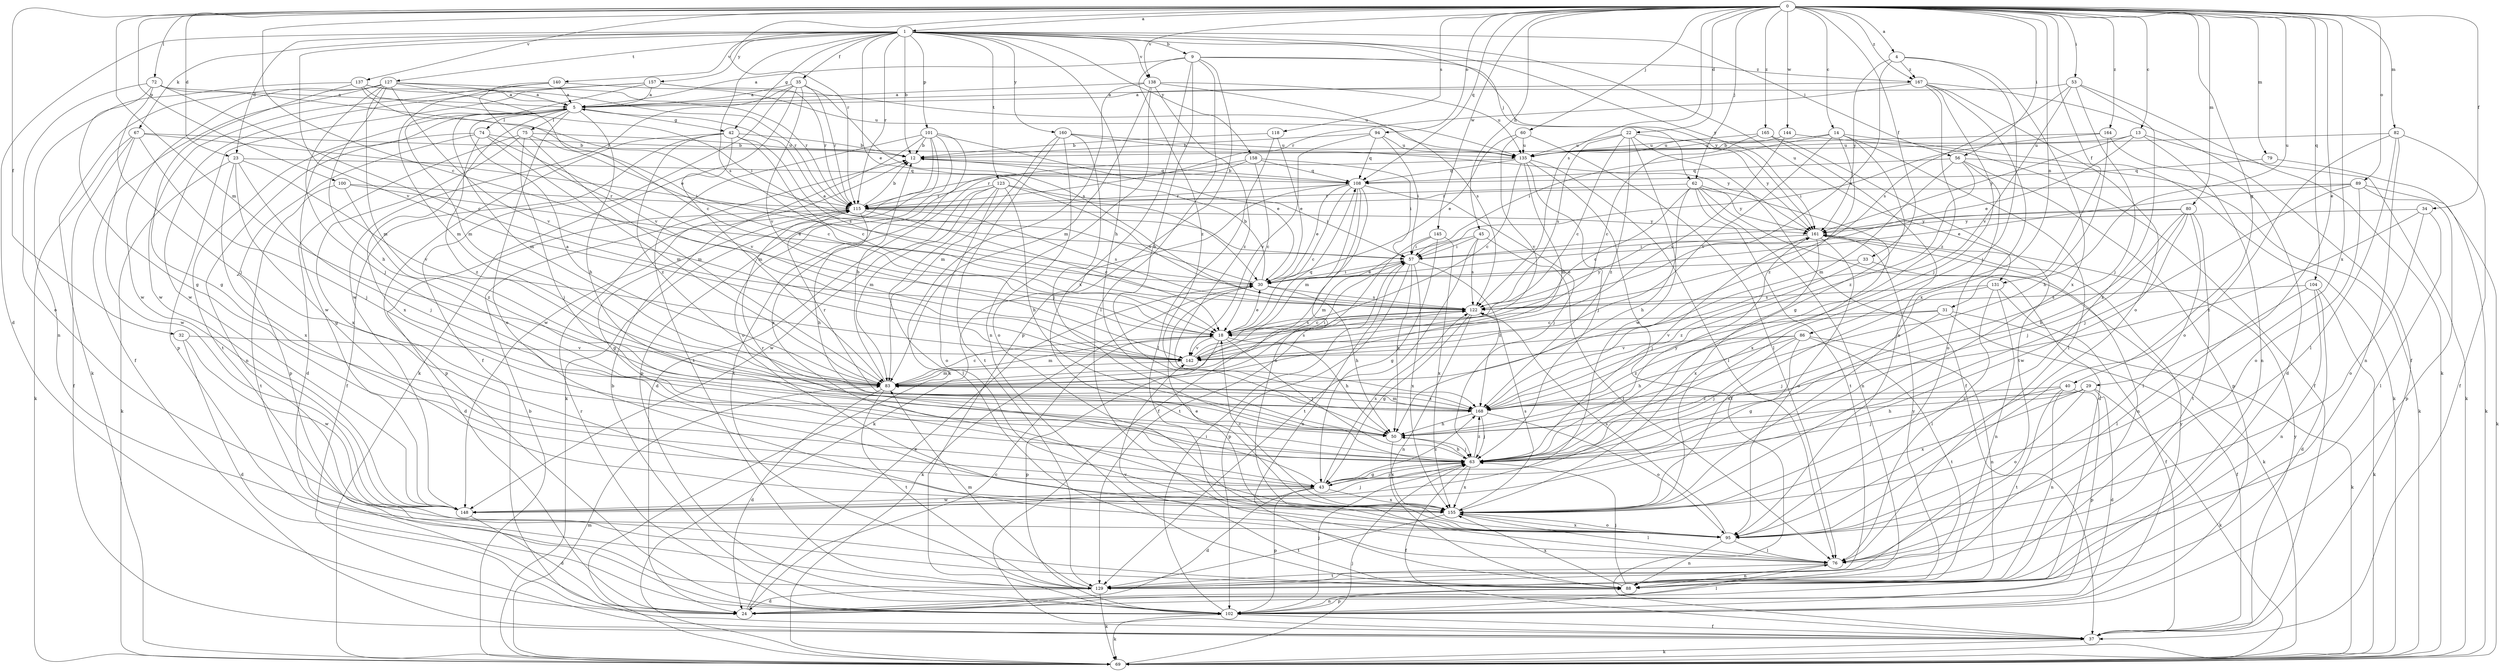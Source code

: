 strict digraph  {
0;
1;
4;
5;
9;
12;
13;
14;
18;
22;
23;
24;
29;
30;
31;
32;
33;
34;
35;
37;
40;
42;
43;
45;
50;
53;
56;
57;
60;
62;
63;
67;
69;
72;
74;
75;
76;
79;
80;
82;
83;
86;
88;
89;
94;
95;
100;
101;
102;
104;
108;
115;
118;
122;
123;
127;
129;
131;
135;
137;
138;
140;
142;
144;
145;
148;
155;
157;
158;
160;
161;
164;
165;
167;
168;
0 -> 1  [label=a];
0 -> 4  [label=a];
0 -> 13  [label=c];
0 -> 14  [label=c];
0 -> 18  [label=c];
0 -> 22  [label=d];
0 -> 23  [label=d];
0 -> 29  [label=e];
0 -> 31  [label=f];
0 -> 32  [label=f];
0 -> 33  [label=f];
0 -> 34  [label=f];
0 -> 40  [label=g];
0 -> 45  [label=h];
0 -> 53  [label=i];
0 -> 56  [label=i];
0 -> 60  [label=j];
0 -> 62  [label=j];
0 -> 72  [label=l];
0 -> 79  [label=m];
0 -> 80  [label=m];
0 -> 82  [label=m];
0 -> 83  [label=m];
0 -> 86  [label=n];
0 -> 89  [label=o];
0 -> 94  [label=o];
0 -> 100  [label=p];
0 -> 104  [label=q];
0 -> 108  [label=q];
0 -> 115  [label=r];
0 -> 118  [label=s];
0 -> 122  [label=s];
0 -> 131  [label=u];
0 -> 137  [label=v];
0 -> 138  [label=v];
0 -> 144  [label=w];
0 -> 145  [label=w];
0 -> 155  [label=x];
0 -> 164  [label=z];
0 -> 165  [label=z];
0 -> 167  [label=z];
1 -> 9  [label=b];
1 -> 12  [label=b];
1 -> 23  [label=d];
1 -> 24  [label=d];
1 -> 30  [label=e];
1 -> 35  [label=f];
1 -> 42  [label=g];
1 -> 50  [label=h];
1 -> 56  [label=i];
1 -> 62  [label=j];
1 -> 67  [label=k];
1 -> 101  [label=p];
1 -> 115  [label=r];
1 -> 122  [label=s];
1 -> 123  [label=t];
1 -> 127  [label=t];
1 -> 131  [label=u];
1 -> 138  [label=v];
1 -> 140  [label=v];
1 -> 142  [label=v];
1 -> 157  [label=y];
1 -> 158  [label=y];
1 -> 160  [label=y];
1 -> 161  [label=y];
4 -> 63  [label=j];
4 -> 122  [label=s];
4 -> 155  [label=x];
4 -> 161  [label=y];
4 -> 167  [label=z];
5 -> 42  [label=g];
5 -> 50  [label=h];
5 -> 74  [label=l];
5 -> 75  [label=l];
5 -> 83  [label=m];
5 -> 95  [label=o];
5 -> 129  [label=t];
5 -> 148  [label=w];
5 -> 155  [label=x];
9 -> 5  [label=a];
9 -> 50  [label=h];
9 -> 76  [label=l];
9 -> 102  [label=p];
9 -> 155  [label=x];
9 -> 161  [label=y];
9 -> 167  [label=z];
9 -> 168  [label=z];
12 -> 108  [label=q];
13 -> 30  [label=e];
13 -> 69  [label=k];
13 -> 88  [label=n];
13 -> 135  [label=u];
13 -> 161  [label=y];
14 -> 43  [label=g];
14 -> 57  [label=i];
14 -> 69  [label=k];
14 -> 76  [label=l];
14 -> 135  [label=u];
14 -> 142  [label=v];
14 -> 168  [label=z];
18 -> 30  [label=e];
18 -> 50  [label=h];
18 -> 63  [label=j];
18 -> 83  [label=m];
18 -> 102  [label=p];
18 -> 122  [label=s];
18 -> 142  [label=v];
22 -> 18  [label=c];
22 -> 37  [label=f];
22 -> 122  [label=s];
22 -> 135  [label=u];
22 -> 148  [label=w];
22 -> 161  [label=y];
22 -> 168  [label=z];
23 -> 43  [label=g];
23 -> 63  [label=j];
23 -> 69  [label=k];
23 -> 108  [label=q];
23 -> 142  [label=v];
23 -> 155  [label=x];
24 -> 18  [label=c];
24 -> 30  [label=e];
29 -> 24  [label=d];
29 -> 50  [label=h];
29 -> 69  [label=k];
29 -> 95  [label=o];
29 -> 155  [label=x];
29 -> 168  [label=z];
30 -> 5  [label=a];
30 -> 12  [label=b];
30 -> 50  [label=h];
30 -> 57  [label=i];
30 -> 69  [label=k];
30 -> 122  [label=s];
31 -> 18  [label=c];
31 -> 37  [label=f];
31 -> 63  [label=j];
31 -> 69  [label=k];
31 -> 142  [label=v];
32 -> 24  [label=d];
32 -> 142  [label=v];
32 -> 148  [label=w];
33 -> 30  [label=e];
33 -> 69  [label=k];
33 -> 168  [label=z];
34 -> 76  [label=l];
34 -> 95  [label=o];
34 -> 161  [label=y];
34 -> 168  [label=z];
35 -> 5  [label=a];
35 -> 37  [label=f];
35 -> 69  [label=k];
35 -> 115  [label=r];
35 -> 122  [label=s];
35 -> 142  [label=v];
35 -> 148  [label=w];
37 -> 69  [label=k];
37 -> 161  [label=y];
40 -> 63  [label=j];
40 -> 88  [label=n];
40 -> 102  [label=p];
40 -> 129  [label=t];
40 -> 168  [label=z];
42 -> 12  [label=b];
42 -> 18  [label=c];
42 -> 37  [label=f];
42 -> 83  [label=m];
42 -> 102  [label=p];
42 -> 122  [label=s];
42 -> 168  [label=z];
43 -> 24  [label=d];
43 -> 63  [label=j];
43 -> 102  [label=p];
43 -> 115  [label=r];
43 -> 122  [label=s];
43 -> 148  [label=w];
43 -> 155  [label=x];
43 -> 168  [label=z];
45 -> 57  [label=i];
45 -> 76  [label=l];
45 -> 83  [label=m];
45 -> 122  [label=s];
45 -> 129  [label=t];
50 -> 63  [label=j];
50 -> 155  [label=x];
53 -> 5  [label=a];
53 -> 63  [label=j];
53 -> 69  [label=k];
53 -> 122  [label=s];
53 -> 142  [label=v];
53 -> 155  [label=x];
56 -> 69  [label=k];
56 -> 83  [label=m];
56 -> 95  [label=o];
56 -> 102  [label=p];
56 -> 108  [label=q];
56 -> 168  [label=z];
57 -> 30  [label=e];
57 -> 50  [label=h];
57 -> 88  [label=n];
57 -> 102  [label=p];
57 -> 155  [label=x];
57 -> 168  [label=z];
60 -> 30  [label=e];
60 -> 76  [label=l];
60 -> 135  [label=u];
60 -> 142  [label=v];
62 -> 18  [label=c];
62 -> 24  [label=d];
62 -> 50  [label=h];
62 -> 88  [label=n];
62 -> 115  [label=r];
62 -> 129  [label=t];
62 -> 155  [label=x];
62 -> 161  [label=y];
63 -> 37  [label=f];
63 -> 43  [label=g];
63 -> 50  [label=h];
63 -> 155  [label=x];
63 -> 161  [label=y];
63 -> 168  [label=z];
67 -> 12  [label=b];
67 -> 37  [label=f];
67 -> 57  [label=i];
67 -> 63  [label=j];
67 -> 69  [label=k];
67 -> 148  [label=w];
69 -> 12  [label=b];
69 -> 63  [label=j];
69 -> 83  [label=m];
72 -> 5  [label=a];
72 -> 18  [label=c];
72 -> 43  [label=g];
72 -> 63  [label=j];
72 -> 95  [label=o];
72 -> 115  [label=r];
74 -> 12  [label=b];
74 -> 83  [label=m];
74 -> 88  [label=n];
74 -> 102  [label=p];
74 -> 142  [label=v];
74 -> 168  [label=z];
75 -> 18  [label=c];
75 -> 24  [label=d];
75 -> 63  [label=j];
75 -> 83  [label=m];
75 -> 135  [label=u];
75 -> 155  [label=x];
76 -> 88  [label=n];
76 -> 129  [label=t];
79 -> 69  [label=k];
79 -> 108  [label=q];
80 -> 50  [label=h];
80 -> 57  [label=i];
80 -> 63  [label=j];
80 -> 76  [label=l];
80 -> 129  [label=t];
80 -> 148  [label=w];
80 -> 161  [label=y];
82 -> 37  [label=f];
82 -> 76  [label=l];
82 -> 88  [label=n];
82 -> 95  [label=o];
82 -> 135  [label=u];
83 -> 5  [label=a];
83 -> 12  [label=b];
83 -> 18  [label=c];
83 -> 24  [label=d];
83 -> 57  [label=i];
83 -> 129  [label=t];
83 -> 168  [label=z];
86 -> 43  [label=g];
86 -> 50  [label=h];
86 -> 63  [label=j];
86 -> 88  [label=n];
86 -> 129  [label=t];
86 -> 142  [label=v];
86 -> 168  [label=z];
88 -> 63  [label=j];
88 -> 102  [label=p];
88 -> 142  [label=v];
88 -> 155  [label=x];
88 -> 161  [label=y];
89 -> 30  [label=e];
89 -> 63  [label=j];
89 -> 69  [label=k];
89 -> 95  [label=o];
89 -> 102  [label=p];
89 -> 115  [label=r];
94 -> 12  [label=b];
94 -> 57  [label=i];
94 -> 108  [label=q];
94 -> 135  [label=u];
94 -> 142  [label=v];
95 -> 30  [label=e];
95 -> 76  [label=l];
95 -> 88  [label=n];
95 -> 122  [label=s];
95 -> 155  [label=x];
100 -> 30  [label=e];
100 -> 115  [label=r];
100 -> 129  [label=t];
100 -> 168  [label=z];
101 -> 12  [label=b];
101 -> 30  [label=e];
101 -> 69  [label=k];
101 -> 95  [label=o];
101 -> 102  [label=p];
101 -> 129  [label=t];
101 -> 148  [label=w];
101 -> 155  [label=x];
102 -> 12  [label=b];
102 -> 37  [label=f];
102 -> 57  [label=i];
102 -> 63  [label=j];
102 -> 69  [label=k];
102 -> 76  [label=l];
102 -> 88  [label=n];
102 -> 115  [label=r];
102 -> 161  [label=y];
104 -> 24  [label=d];
104 -> 69  [label=k];
104 -> 76  [label=l];
104 -> 88  [label=n];
104 -> 122  [label=s];
108 -> 12  [label=b];
108 -> 18  [label=c];
108 -> 30  [label=e];
108 -> 37  [label=f];
108 -> 63  [label=j];
108 -> 69  [label=k];
108 -> 83  [label=m];
108 -> 95  [label=o];
108 -> 115  [label=r];
115 -> 12  [label=b];
115 -> 18  [label=c];
115 -> 24  [label=d];
115 -> 43  [label=g];
115 -> 50  [label=h];
115 -> 122  [label=s];
115 -> 161  [label=y];
118 -> 12  [label=b];
118 -> 30  [label=e];
118 -> 76  [label=l];
122 -> 18  [label=c];
122 -> 43  [label=g];
122 -> 88  [label=n];
122 -> 161  [label=y];
123 -> 50  [label=h];
123 -> 57  [label=i];
123 -> 76  [label=l];
123 -> 83  [label=m];
123 -> 95  [label=o];
123 -> 115  [label=r];
123 -> 122  [label=s];
123 -> 148  [label=w];
127 -> 5  [label=a];
127 -> 18  [label=c];
127 -> 37  [label=f];
127 -> 50  [label=h];
127 -> 63  [label=j];
127 -> 69  [label=k];
127 -> 83  [label=m];
127 -> 115  [label=r];
127 -> 142  [label=v];
127 -> 148  [label=w];
129 -> 24  [label=d];
129 -> 69  [label=k];
129 -> 83  [label=m];
131 -> 37  [label=f];
131 -> 76  [label=l];
131 -> 88  [label=n];
131 -> 122  [label=s];
131 -> 155  [label=x];
135 -> 18  [label=c];
135 -> 37  [label=f];
135 -> 63  [label=j];
135 -> 76  [label=l];
135 -> 83  [label=m];
135 -> 108  [label=q];
135 -> 115  [label=r];
137 -> 5  [label=a];
137 -> 30  [label=e];
137 -> 43  [label=g];
137 -> 57  [label=i];
137 -> 88  [label=n];
137 -> 115  [label=r];
138 -> 5  [label=a];
138 -> 69  [label=k];
138 -> 83  [label=m];
138 -> 88  [label=n];
138 -> 122  [label=s];
138 -> 135  [label=u];
138 -> 168  [label=z];
140 -> 5  [label=a];
140 -> 83  [label=m];
140 -> 135  [label=u];
140 -> 142  [label=v];
140 -> 148  [label=w];
142 -> 83  [label=m];
142 -> 108  [label=q];
142 -> 122  [label=s];
144 -> 37  [label=f];
144 -> 135  [label=u];
144 -> 142  [label=v];
145 -> 43  [label=g];
145 -> 57  [label=i];
145 -> 129  [label=t];
145 -> 155  [label=x];
148 -> 24  [label=d];
148 -> 63  [label=j];
155 -> 18  [label=c];
155 -> 76  [label=l];
155 -> 95  [label=o];
155 -> 122  [label=s];
155 -> 129  [label=t];
157 -> 5  [label=a];
157 -> 83  [label=m];
157 -> 102  [label=p];
157 -> 115  [label=r];
157 -> 135  [label=u];
157 -> 148  [label=w];
158 -> 18  [label=c];
158 -> 24  [label=d];
158 -> 57  [label=i];
158 -> 108  [label=q];
158 -> 129  [label=t];
160 -> 63  [label=j];
160 -> 83  [label=m];
160 -> 95  [label=o];
160 -> 129  [label=t];
160 -> 135  [label=u];
160 -> 161  [label=y];
161 -> 57  [label=i];
161 -> 63  [label=j];
161 -> 88  [label=n];
161 -> 95  [label=o];
161 -> 155  [label=x];
164 -> 12  [label=b];
164 -> 24  [label=d];
164 -> 50  [label=h];
164 -> 57  [label=i];
165 -> 18  [label=c];
165 -> 95  [label=o];
165 -> 129  [label=t];
165 -> 135  [label=u];
167 -> 5  [label=a];
167 -> 37  [label=f];
167 -> 63  [label=j];
167 -> 95  [label=o];
167 -> 115  [label=r];
167 -> 155  [label=x];
167 -> 168  [label=z];
168 -> 50  [label=h];
168 -> 63  [label=j];
168 -> 83  [label=m];
168 -> 95  [label=o];
168 -> 115  [label=r];
}
